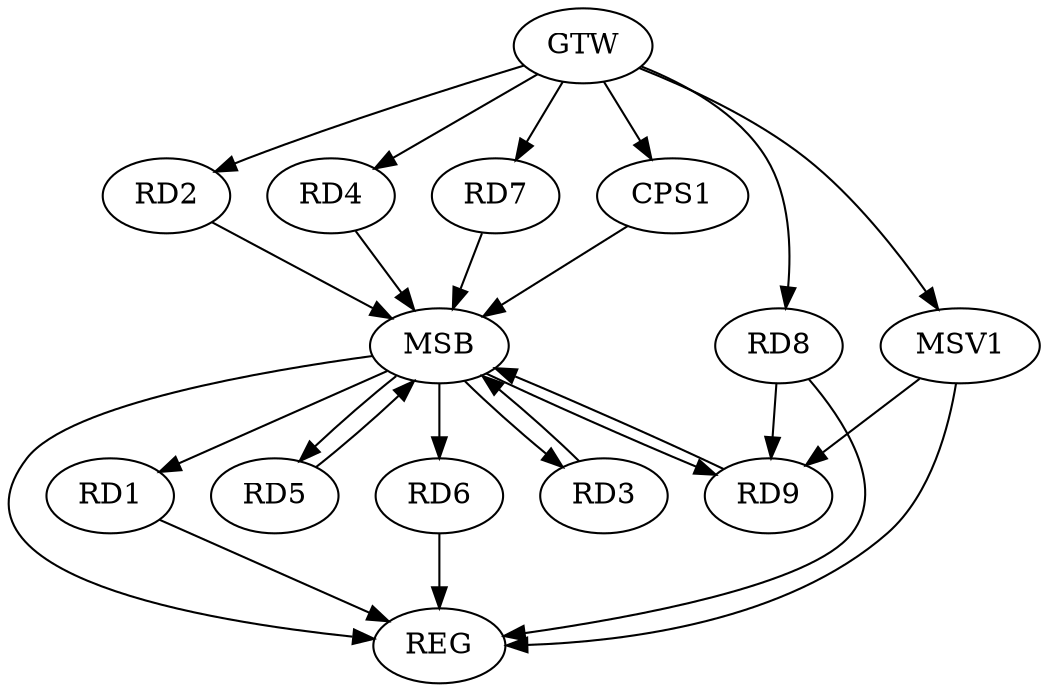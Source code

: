 strict digraph G {
  RD1 [ label="RD1" ];
  RD2 [ label="RD2" ];
  RD3 [ label="RD3" ];
  RD4 [ label="RD4" ];
  RD5 [ label="RD5" ];
  RD6 [ label="RD6" ];
  RD7 [ label="RD7" ];
  RD8 [ label="RD8" ];
  RD9 [ label="RD9" ];
  CPS1 [ label="CPS1" ];
  GTW [ label="GTW" ];
  REG [ label="REG" ];
  MSB [ label="MSB" ];
  MSV1 [ label="MSV1" ];
  RD8 -> RD9;
  GTW -> RD2;
  GTW -> RD4;
  GTW -> RD7;
  GTW -> RD8;
  GTW -> CPS1;
  RD1 -> REG;
  RD6 -> REG;
  RD8 -> REG;
  RD2 -> MSB;
  MSB -> RD6;
  MSB -> REG;
  RD3 -> MSB;
  MSB -> RD1;
  MSB -> RD9;
  RD4 -> MSB;
  RD5 -> MSB;
  RD7 -> MSB;
  RD9 -> MSB;
  MSB -> RD3;
  CPS1 -> MSB;
  MSB -> RD5;
  MSV1 -> RD9;
  GTW -> MSV1;
  MSV1 -> REG;
}
